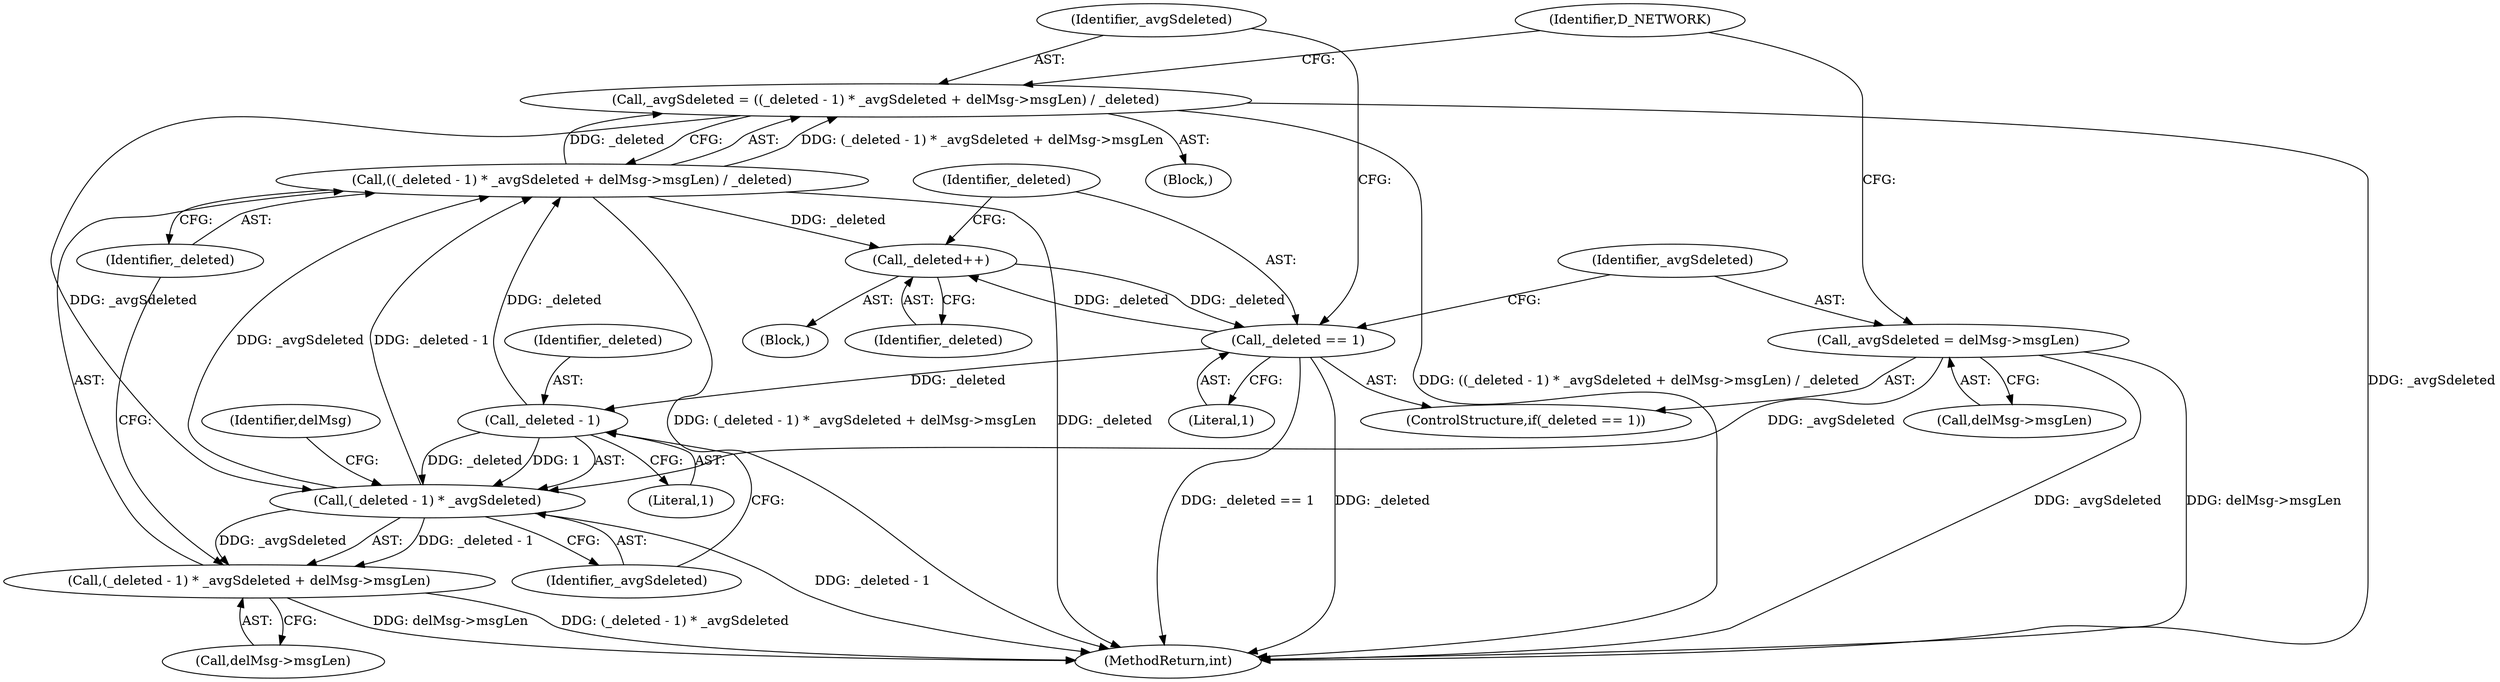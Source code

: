 digraph "0_htcondor_5e5571d1a431eb3c61977b6dd6ec90186ef79867_2@API" {
"1000373" [label="(Call,_avgSdeleted = ((_deleted - 1) * _avgSdeleted + delMsg->msgLen) / _deleted)"];
"1000375" [label="(Call,((_deleted - 1) * _avgSdeleted + delMsg->msgLen) / _deleted)"];
"1000377" [label="(Call,(_deleted - 1) * _avgSdeleted)"];
"1000378" [label="(Call,_deleted - 1)"];
"1000363" [label="(Call,_deleted == 1)"];
"1000360" [label="(Call,_deleted++)"];
"1000366" [label="(Call,_avgSdeleted = delMsg->msgLen)"];
"1000373" [label="(Call,_avgSdeleted = ((_deleted - 1) * _avgSdeleted + delMsg->msgLen) / _deleted)"];
"1000376" [label="(Call,(_deleted - 1) * _avgSdeleted + delMsg->msgLen)"];
"1000376" [label="(Call,(_deleted - 1) * _avgSdeleted + delMsg->msgLen)"];
"1000372" [label="(Block,)"];
"1000362" [label="(ControlStructure,if(_deleted == 1))"];
"1000382" [label="(Call,delMsg->msgLen)"];
"1000387" [label="(Identifier,D_NETWORK)"];
"1000374" [label="(Identifier,_avgSdeleted)"];
"1000366" [label="(Call,_avgSdeleted = delMsg->msgLen)"];
"1000373" [label="(Call,_avgSdeleted = ((_deleted - 1) * _avgSdeleted + delMsg->msgLen) / _deleted)"];
"1000385" [label="(Identifier,_deleted)"];
"1000322" [label="(Block,)"];
"1000365" [label="(Literal,1)"];
"1000361" [label="(Identifier,_deleted)"];
"1000377" [label="(Call,(_deleted - 1) * _avgSdeleted)"];
"1000378" [label="(Call,_deleted - 1)"];
"1000491" [label="(MethodReturn,int)"];
"1000379" [label="(Identifier,_deleted)"];
"1000368" [label="(Call,delMsg->msgLen)"];
"1000364" [label="(Identifier,_deleted)"];
"1000363" [label="(Call,_deleted == 1)"];
"1000381" [label="(Identifier,_avgSdeleted)"];
"1000383" [label="(Identifier,delMsg)"];
"1000380" [label="(Literal,1)"];
"1000360" [label="(Call,_deleted++)"];
"1000367" [label="(Identifier,_avgSdeleted)"];
"1000375" [label="(Call,((_deleted - 1) * _avgSdeleted + delMsg->msgLen) / _deleted)"];
"1000373" -> "1000372"  [label="AST: "];
"1000373" -> "1000375"  [label="CFG: "];
"1000374" -> "1000373"  [label="AST: "];
"1000375" -> "1000373"  [label="AST: "];
"1000387" -> "1000373"  [label="CFG: "];
"1000373" -> "1000491"  [label="DDG: ((_deleted - 1) * _avgSdeleted + delMsg->msgLen) / _deleted"];
"1000373" -> "1000491"  [label="DDG: _avgSdeleted"];
"1000375" -> "1000373"  [label="DDG: (_deleted - 1) * _avgSdeleted + delMsg->msgLen"];
"1000375" -> "1000373"  [label="DDG: _deleted"];
"1000373" -> "1000377"  [label="DDG: _avgSdeleted"];
"1000375" -> "1000385"  [label="CFG: "];
"1000376" -> "1000375"  [label="AST: "];
"1000385" -> "1000375"  [label="AST: "];
"1000375" -> "1000491"  [label="DDG: (_deleted - 1) * _avgSdeleted + delMsg->msgLen"];
"1000375" -> "1000491"  [label="DDG: _deleted"];
"1000375" -> "1000360"  [label="DDG: _deleted"];
"1000377" -> "1000375"  [label="DDG: _deleted - 1"];
"1000377" -> "1000375"  [label="DDG: _avgSdeleted"];
"1000378" -> "1000375"  [label="DDG: _deleted"];
"1000377" -> "1000376"  [label="AST: "];
"1000377" -> "1000381"  [label="CFG: "];
"1000378" -> "1000377"  [label="AST: "];
"1000381" -> "1000377"  [label="AST: "];
"1000383" -> "1000377"  [label="CFG: "];
"1000377" -> "1000491"  [label="DDG: _deleted - 1"];
"1000377" -> "1000376"  [label="DDG: _deleted - 1"];
"1000377" -> "1000376"  [label="DDG: _avgSdeleted"];
"1000378" -> "1000377"  [label="DDG: _deleted"];
"1000378" -> "1000377"  [label="DDG: 1"];
"1000366" -> "1000377"  [label="DDG: _avgSdeleted"];
"1000378" -> "1000380"  [label="CFG: "];
"1000379" -> "1000378"  [label="AST: "];
"1000380" -> "1000378"  [label="AST: "];
"1000381" -> "1000378"  [label="CFG: "];
"1000363" -> "1000378"  [label="DDG: _deleted"];
"1000363" -> "1000362"  [label="AST: "];
"1000363" -> "1000365"  [label="CFG: "];
"1000364" -> "1000363"  [label="AST: "];
"1000365" -> "1000363"  [label="AST: "];
"1000367" -> "1000363"  [label="CFG: "];
"1000374" -> "1000363"  [label="CFG: "];
"1000363" -> "1000491"  [label="DDG: _deleted"];
"1000363" -> "1000491"  [label="DDG: _deleted == 1"];
"1000363" -> "1000360"  [label="DDG: _deleted"];
"1000360" -> "1000363"  [label="DDG: _deleted"];
"1000360" -> "1000322"  [label="AST: "];
"1000360" -> "1000361"  [label="CFG: "];
"1000361" -> "1000360"  [label="AST: "];
"1000364" -> "1000360"  [label="CFG: "];
"1000366" -> "1000362"  [label="AST: "];
"1000366" -> "1000368"  [label="CFG: "];
"1000367" -> "1000366"  [label="AST: "];
"1000368" -> "1000366"  [label="AST: "];
"1000387" -> "1000366"  [label="CFG: "];
"1000366" -> "1000491"  [label="DDG: delMsg->msgLen"];
"1000366" -> "1000491"  [label="DDG: _avgSdeleted"];
"1000376" -> "1000382"  [label="CFG: "];
"1000382" -> "1000376"  [label="AST: "];
"1000385" -> "1000376"  [label="CFG: "];
"1000376" -> "1000491"  [label="DDG: (_deleted - 1) * _avgSdeleted"];
"1000376" -> "1000491"  [label="DDG: delMsg->msgLen"];
}

